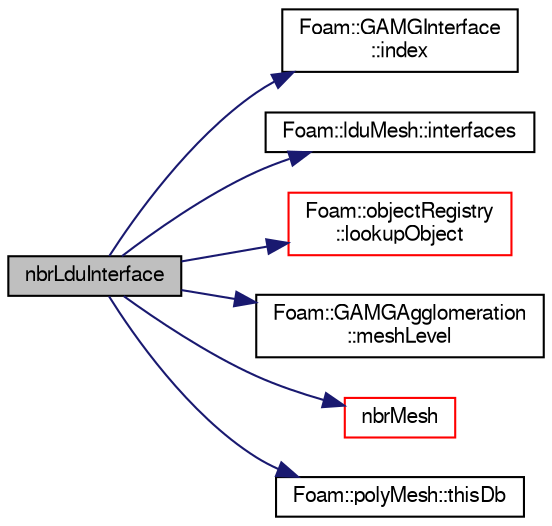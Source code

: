 digraph "nbrLduInterface"
{
  bgcolor="transparent";
  edge [fontname="FreeSans",fontsize="10",labelfontname="FreeSans",labelfontsize="10"];
  node [fontname="FreeSans",fontsize="10",shape=record];
  rankdir="LR";
  Node1 [label="nbrLduInterface",height=0.2,width=0.4,color="black", fillcolor="grey75", style="filled" fontcolor="black"];
  Node1 -> Node2 [color="midnightblue",fontsize="10",style="solid",fontname="FreeSans"];
  Node2 [label="Foam::GAMGInterface\l::index",height=0.2,width=0.4,color="black",URL="$a00872.html#a460a6a24246524e2b863c6b97756a0cb"];
  Node1 -> Node3 [color="midnightblue",fontsize="10",style="solid",fontname="FreeSans"];
  Node3 [label="Foam::lduMesh::interfaces",height=0.2,width=0.4,color="black",URL="$a01247.html#abc0f20b01dc74c48d4f2da3c399f13b9",tooltip="Return a list of pointers for each patch. "];
  Node1 -> Node4 [color="midnightblue",fontsize="10",style="solid",fontname="FreeSans"];
  Node4 [label="Foam::objectRegistry\l::lookupObject",height=0.2,width=0.4,color="red",URL="$a01640.html#affcae20935bdf1726ec1f822228a2330",tooltip="Lookup and return the object of the given Type. "];
  Node1 -> Node5 [color="midnightblue",fontsize="10",style="solid",fontname="FreeSans"];
  Node5 [label="Foam::GAMGAgglomeration\l::meshLevel",height=0.2,width=0.4,color="black",URL="$a00871.html#ab82c1edc1f7885e57d27f67628dbbc42",tooltip="Return LDU mesh of given level. "];
  Node1 -> Node6 [color="midnightblue",fontsize="10",style="solid",fontname="FreeSans"];
  Node6 [label="nbrMesh",height=0.2,width=0.4,color="red",URL="$a02058.html#afe312951e2f813f117176130b024f8ba",tooltip="Return AMI. "];
  Node1 -> Node7 [color="midnightblue",fontsize="10",style="solid",fontname="FreeSans"];
  Node7 [label="Foam::polyMesh::thisDb",height=0.2,width=0.4,color="black",URL="$a01861.html#ad9bd621d3125ce9903b9be686e5d0863",tooltip="Return the object registry. "];
}
